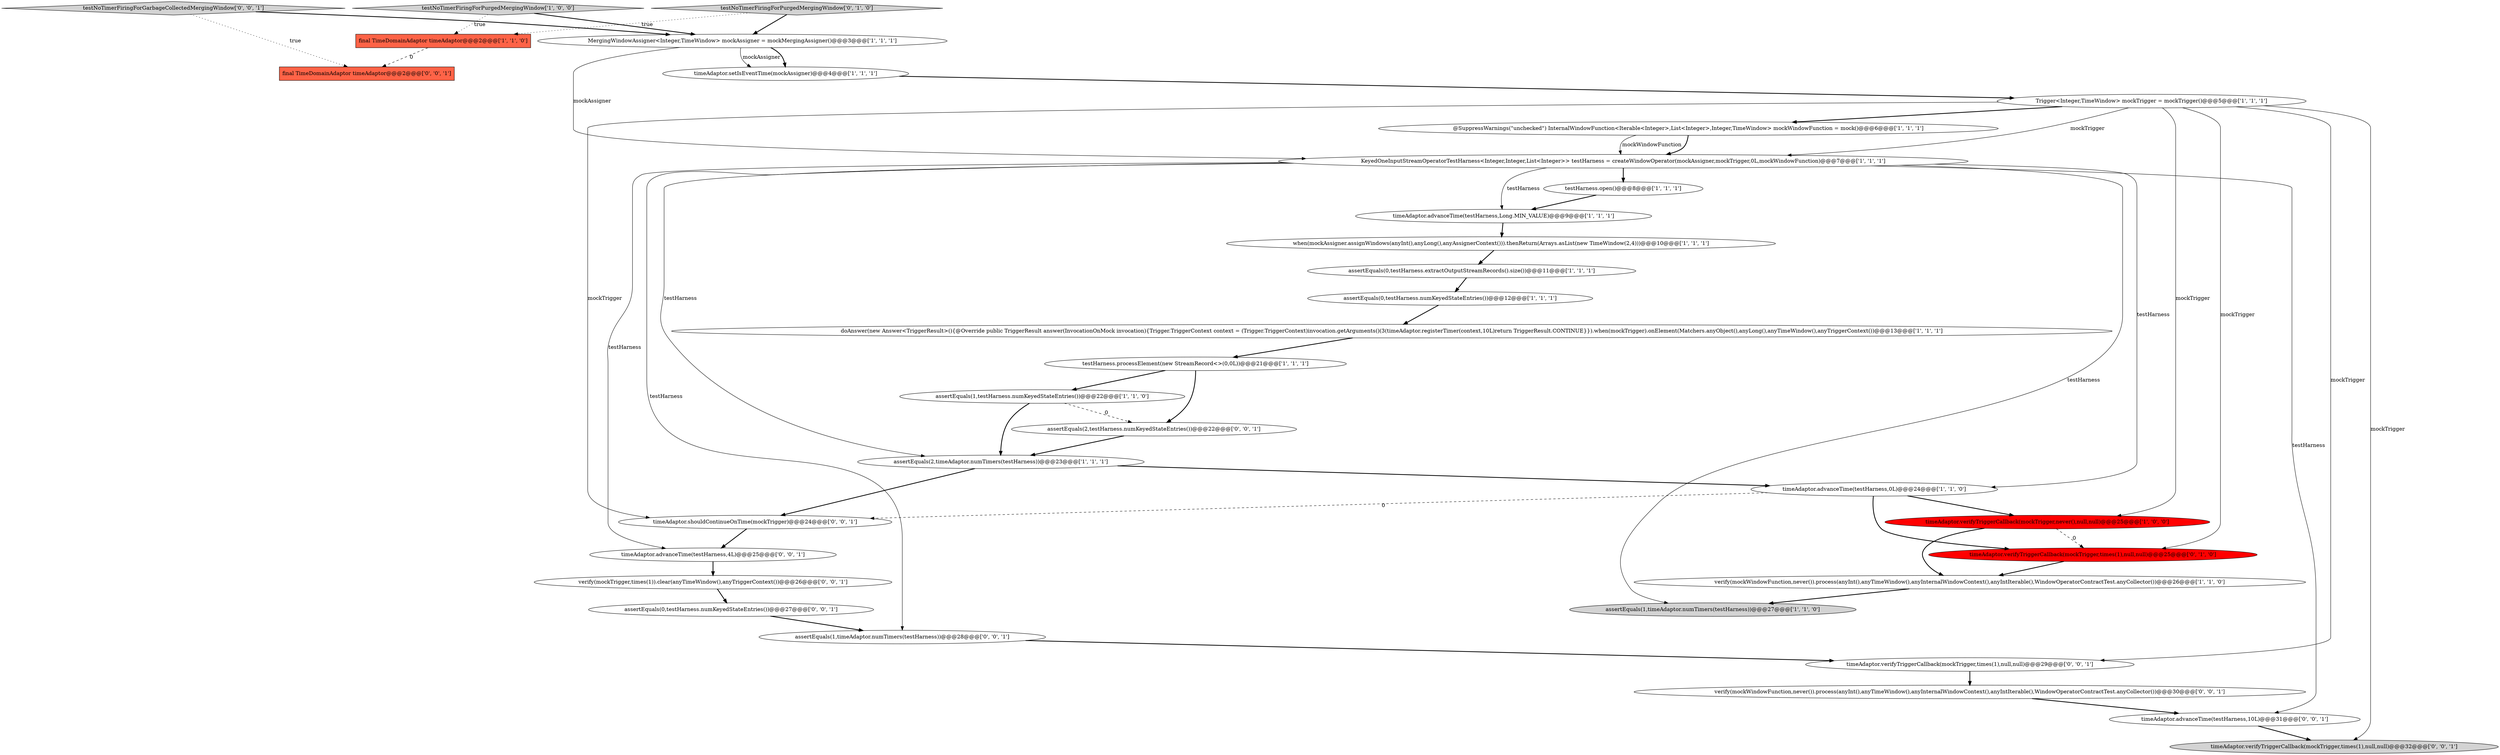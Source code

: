 digraph {
0 [style = filled, label = "verify(mockWindowFunction,never()).process(anyInt(),anyTimeWindow(),anyInternalWindowContext(),anyIntIterable(),WindowOperatorContractTest.anyCollector())@@@26@@@['1', '1', '0']", fillcolor = white, shape = ellipse image = "AAA0AAABBB1BBB"];
23 [style = filled, label = "timeAdaptor.advanceTime(testHarness,10L)@@@31@@@['0', '0', '1']", fillcolor = white, shape = ellipse image = "AAA0AAABBB3BBB"];
19 [style = filled, label = "timeAdaptor.verifyTriggerCallback(mockTrigger,never(),null,null)@@@25@@@['1', '0', '0']", fillcolor = red, shape = ellipse image = "AAA1AAABBB1BBB"];
11 [style = filled, label = "assertEquals(0,testHarness.numKeyedStateEntries())@@@12@@@['1', '1', '1']", fillcolor = white, shape = ellipse image = "AAA0AAABBB1BBB"];
27 [style = filled, label = "timeAdaptor.advanceTime(testHarness,4L)@@@25@@@['0', '0', '1']", fillcolor = white, shape = ellipse image = "AAA0AAABBB3BBB"];
12 [style = filled, label = "@SuppressWarnings(\"unchecked\") InternalWindowFunction<Iterable<Integer>,List<Integer>,Integer,TimeWindow> mockWindowFunction = mock()@@@6@@@['1', '1', '1']", fillcolor = white, shape = ellipse image = "AAA0AAABBB1BBB"];
9 [style = filled, label = "testNoTimerFiringForPurgedMergingWindow['1', '0', '0']", fillcolor = lightgray, shape = diamond image = "AAA0AAABBB1BBB"];
6 [style = filled, label = "assertEquals(0,testHarness.extractOutputStreamRecords().size())@@@11@@@['1', '1', '1']", fillcolor = white, shape = ellipse image = "AAA0AAABBB1BBB"];
30 [style = filled, label = "verify(mockTrigger,times(1)).clear(anyTimeWindow(),anyTriggerContext())@@@26@@@['0', '0', '1']", fillcolor = white, shape = ellipse image = "AAA0AAABBB3BBB"];
14 [style = filled, label = "timeAdaptor.setIsEventTime(mockAssigner)@@@4@@@['1', '1', '1']", fillcolor = white, shape = ellipse image = "AAA0AAABBB1BBB"];
10 [style = filled, label = "final TimeDomainAdaptor timeAdaptor@@@2@@@['1', '1', '0']", fillcolor = tomato, shape = box image = "AAA0AAABBB1BBB"];
8 [style = filled, label = "testHarness.open()@@@8@@@['1', '1', '1']", fillcolor = white, shape = ellipse image = "AAA0AAABBB1BBB"];
15 [style = filled, label = "assertEquals(1,timeAdaptor.numTimers(testHarness))@@@27@@@['1', '1', '0']", fillcolor = lightgray, shape = ellipse image = "AAA0AAABBB1BBB"];
26 [style = filled, label = "final TimeDomainAdaptor timeAdaptor@@@2@@@['0', '0', '1']", fillcolor = tomato, shape = box image = "AAA0AAABBB3BBB"];
7 [style = filled, label = "KeyedOneInputStreamOperatorTestHarness<Integer,Integer,List<Integer>> testHarness = createWindowOperator(mockAssigner,mockTrigger,0L,mockWindowFunction)@@@7@@@['1', '1', '1']", fillcolor = white, shape = ellipse image = "AAA0AAABBB1BBB"];
1 [style = filled, label = "timeAdaptor.advanceTime(testHarness,0L)@@@24@@@['1', '1', '0']", fillcolor = white, shape = ellipse image = "AAA0AAABBB1BBB"];
25 [style = filled, label = "assertEquals(2,testHarness.numKeyedStateEntries())@@@22@@@['0', '0', '1']", fillcolor = white, shape = ellipse image = "AAA0AAABBB3BBB"];
4 [style = filled, label = "when(mockAssigner.assignWindows(anyInt(),anyLong(),anyAssignerContext())).thenReturn(Arrays.asList(new TimeWindow(2,4)))@@@10@@@['1', '1', '1']", fillcolor = white, shape = ellipse image = "AAA0AAABBB1BBB"];
16 [style = filled, label = "timeAdaptor.advanceTime(testHarness,Long.MIN_VALUE)@@@9@@@['1', '1', '1']", fillcolor = white, shape = ellipse image = "AAA0AAABBB1BBB"];
18 [style = filled, label = "doAnswer(new Answer<TriggerResult>(){@Override public TriggerResult answer(InvocationOnMock invocation){Trigger.TriggerContext context = (Trigger.TriggerContext)invocation.getArguments()(3(timeAdaptor.registerTimer(context,10L)return TriggerResult.CONTINUE}}).when(mockTrigger).onElement(Matchers.anyObject(),anyLong(),anyTimeWindow(),anyTriggerContext())@@@13@@@['1', '1', '1']", fillcolor = white, shape = ellipse image = "AAA0AAABBB1BBB"];
31 [style = filled, label = "timeAdaptor.verifyTriggerCallback(mockTrigger,times(1),null,null)@@@32@@@['0', '0', '1']", fillcolor = lightgray, shape = ellipse image = "AAA0AAABBB3BBB"];
28 [style = filled, label = "timeAdaptor.shouldContinueOnTime(mockTrigger)@@@24@@@['0', '0', '1']", fillcolor = white, shape = ellipse image = "AAA0AAABBB3BBB"];
2 [style = filled, label = "assertEquals(2,timeAdaptor.numTimers(testHarness))@@@23@@@['1', '1', '1']", fillcolor = white, shape = ellipse image = "AAA0AAABBB1BBB"];
21 [style = filled, label = "timeAdaptor.verifyTriggerCallback(mockTrigger,times(1),null,null)@@@25@@@['0', '1', '0']", fillcolor = red, shape = ellipse image = "AAA1AAABBB2BBB"];
24 [style = filled, label = "timeAdaptor.verifyTriggerCallback(mockTrigger,times(1),null,null)@@@29@@@['0', '0', '1']", fillcolor = white, shape = ellipse image = "AAA0AAABBB3BBB"];
13 [style = filled, label = "MergingWindowAssigner<Integer,TimeWindow> mockAssigner = mockMergingAssigner()@@@3@@@['1', '1', '1']", fillcolor = white, shape = ellipse image = "AAA0AAABBB1BBB"];
29 [style = filled, label = "testNoTimerFiringForGarbageCollectedMergingWindow['0', '0', '1']", fillcolor = lightgray, shape = diamond image = "AAA0AAABBB3BBB"];
32 [style = filled, label = "assertEquals(0,testHarness.numKeyedStateEntries())@@@27@@@['0', '0', '1']", fillcolor = white, shape = ellipse image = "AAA0AAABBB3BBB"];
5 [style = filled, label = "Trigger<Integer,TimeWindow> mockTrigger = mockTrigger()@@@5@@@['1', '1', '1']", fillcolor = white, shape = ellipse image = "AAA0AAABBB1BBB"];
33 [style = filled, label = "verify(mockWindowFunction,never()).process(anyInt(),anyTimeWindow(),anyInternalWindowContext(),anyIntIterable(),WindowOperatorContractTest.anyCollector())@@@30@@@['0', '0', '1']", fillcolor = white, shape = ellipse image = "AAA0AAABBB3BBB"];
17 [style = filled, label = "assertEquals(1,testHarness.numKeyedStateEntries())@@@22@@@['1', '1', '0']", fillcolor = white, shape = ellipse image = "AAA0AAABBB1BBB"];
20 [style = filled, label = "testNoTimerFiringForPurgedMergingWindow['0', '1', '0']", fillcolor = lightgray, shape = diamond image = "AAA0AAABBB2BBB"];
3 [style = filled, label = "testHarness.processElement(new StreamRecord<>(0,0L))@@@21@@@['1', '1', '1']", fillcolor = white, shape = ellipse image = "AAA0AAABBB1BBB"];
22 [style = filled, label = "assertEquals(1,timeAdaptor.numTimers(testHarness))@@@28@@@['0', '0', '1']", fillcolor = white, shape = ellipse image = "AAA0AAABBB3BBB"];
23->31 [style = bold, label=""];
8->16 [style = bold, label=""];
7->27 [style = solid, label="testHarness"];
18->3 [style = bold, label=""];
32->22 [style = bold, label=""];
7->15 [style = solid, label="testHarness"];
17->25 [style = dashed, label="0"];
20->13 [style = bold, label=""];
21->0 [style = bold, label=""];
13->7 [style = solid, label="mockAssigner"];
7->23 [style = solid, label="testHarness"];
4->6 [style = bold, label=""];
3->25 [style = bold, label=""];
2->1 [style = bold, label=""];
27->30 [style = bold, label=""];
5->31 [style = solid, label="mockTrigger"];
30->32 [style = bold, label=""];
1->28 [style = dashed, label="0"];
7->8 [style = bold, label=""];
29->26 [style = dotted, label="true"];
25->2 [style = bold, label=""];
12->7 [style = bold, label=""];
11->18 [style = bold, label=""];
7->2 [style = solid, label="testHarness"];
12->7 [style = solid, label="mockWindowFunction"];
19->0 [style = bold, label=""];
0->15 [style = bold, label=""];
5->24 [style = solid, label="mockTrigger"];
5->28 [style = solid, label="mockTrigger"];
33->23 [style = bold, label=""];
24->33 [style = bold, label=""];
10->26 [style = dashed, label="0"];
19->21 [style = dashed, label="0"];
17->2 [style = bold, label=""];
13->14 [style = solid, label="mockAssigner"];
5->12 [style = bold, label=""];
1->21 [style = bold, label=""];
5->21 [style = solid, label="mockTrigger"];
5->19 [style = solid, label="mockTrigger"];
7->1 [style = solid, label="testHarness"];
6->11 [style = bold, label=""];
20->10 [style = dotted, label="true"];
9->13 [style = bold, label=""];
3->17 [style = bold, label=""];
7->16 [style = solid, label="testHarness"];
28->27 [style = bold, label=""];
22->24 [style = bold, label=""];
7->22 [style = solid, label="testHarness"];
16->4 [style = bold, label=""];
1->19 [style = bold, label=""];
9->10 [style = dotted, label="true"];
13->14 [style = bold, label=""];
2->28 [style = bold, label=""];
14->5 [style = bold, label=""];
5->7 [style = solid, label="mockTrigger"];
29->13 [style = bold, label=""];
}
